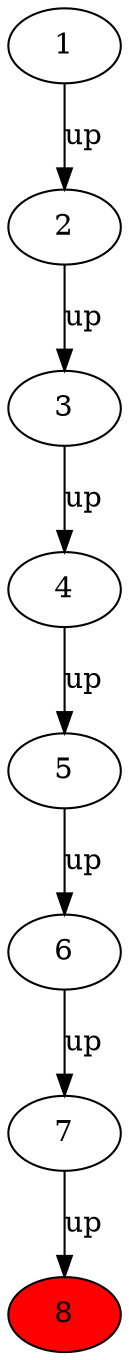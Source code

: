 strict digraph ADTTOXML {
  node[shape=ellipse, style=filled, color=black, fillcolor=white]
  1 [label="1"]
  2 [label="2"]
  3 [label="3"]
  4 [label="4"]
  5 [label="5"]
  6 [label="6"]
  7 [label="7"]
  8 [label="8",fillcolor=red]
  edge[color=black]
  1->2[label="up"]
  2->3[label="up"]
  3->4[label="up"]
  4->5[label="up"]
  5->6[label="up"]
  6->7[label="up"]
  7->8[label="up"]
}
